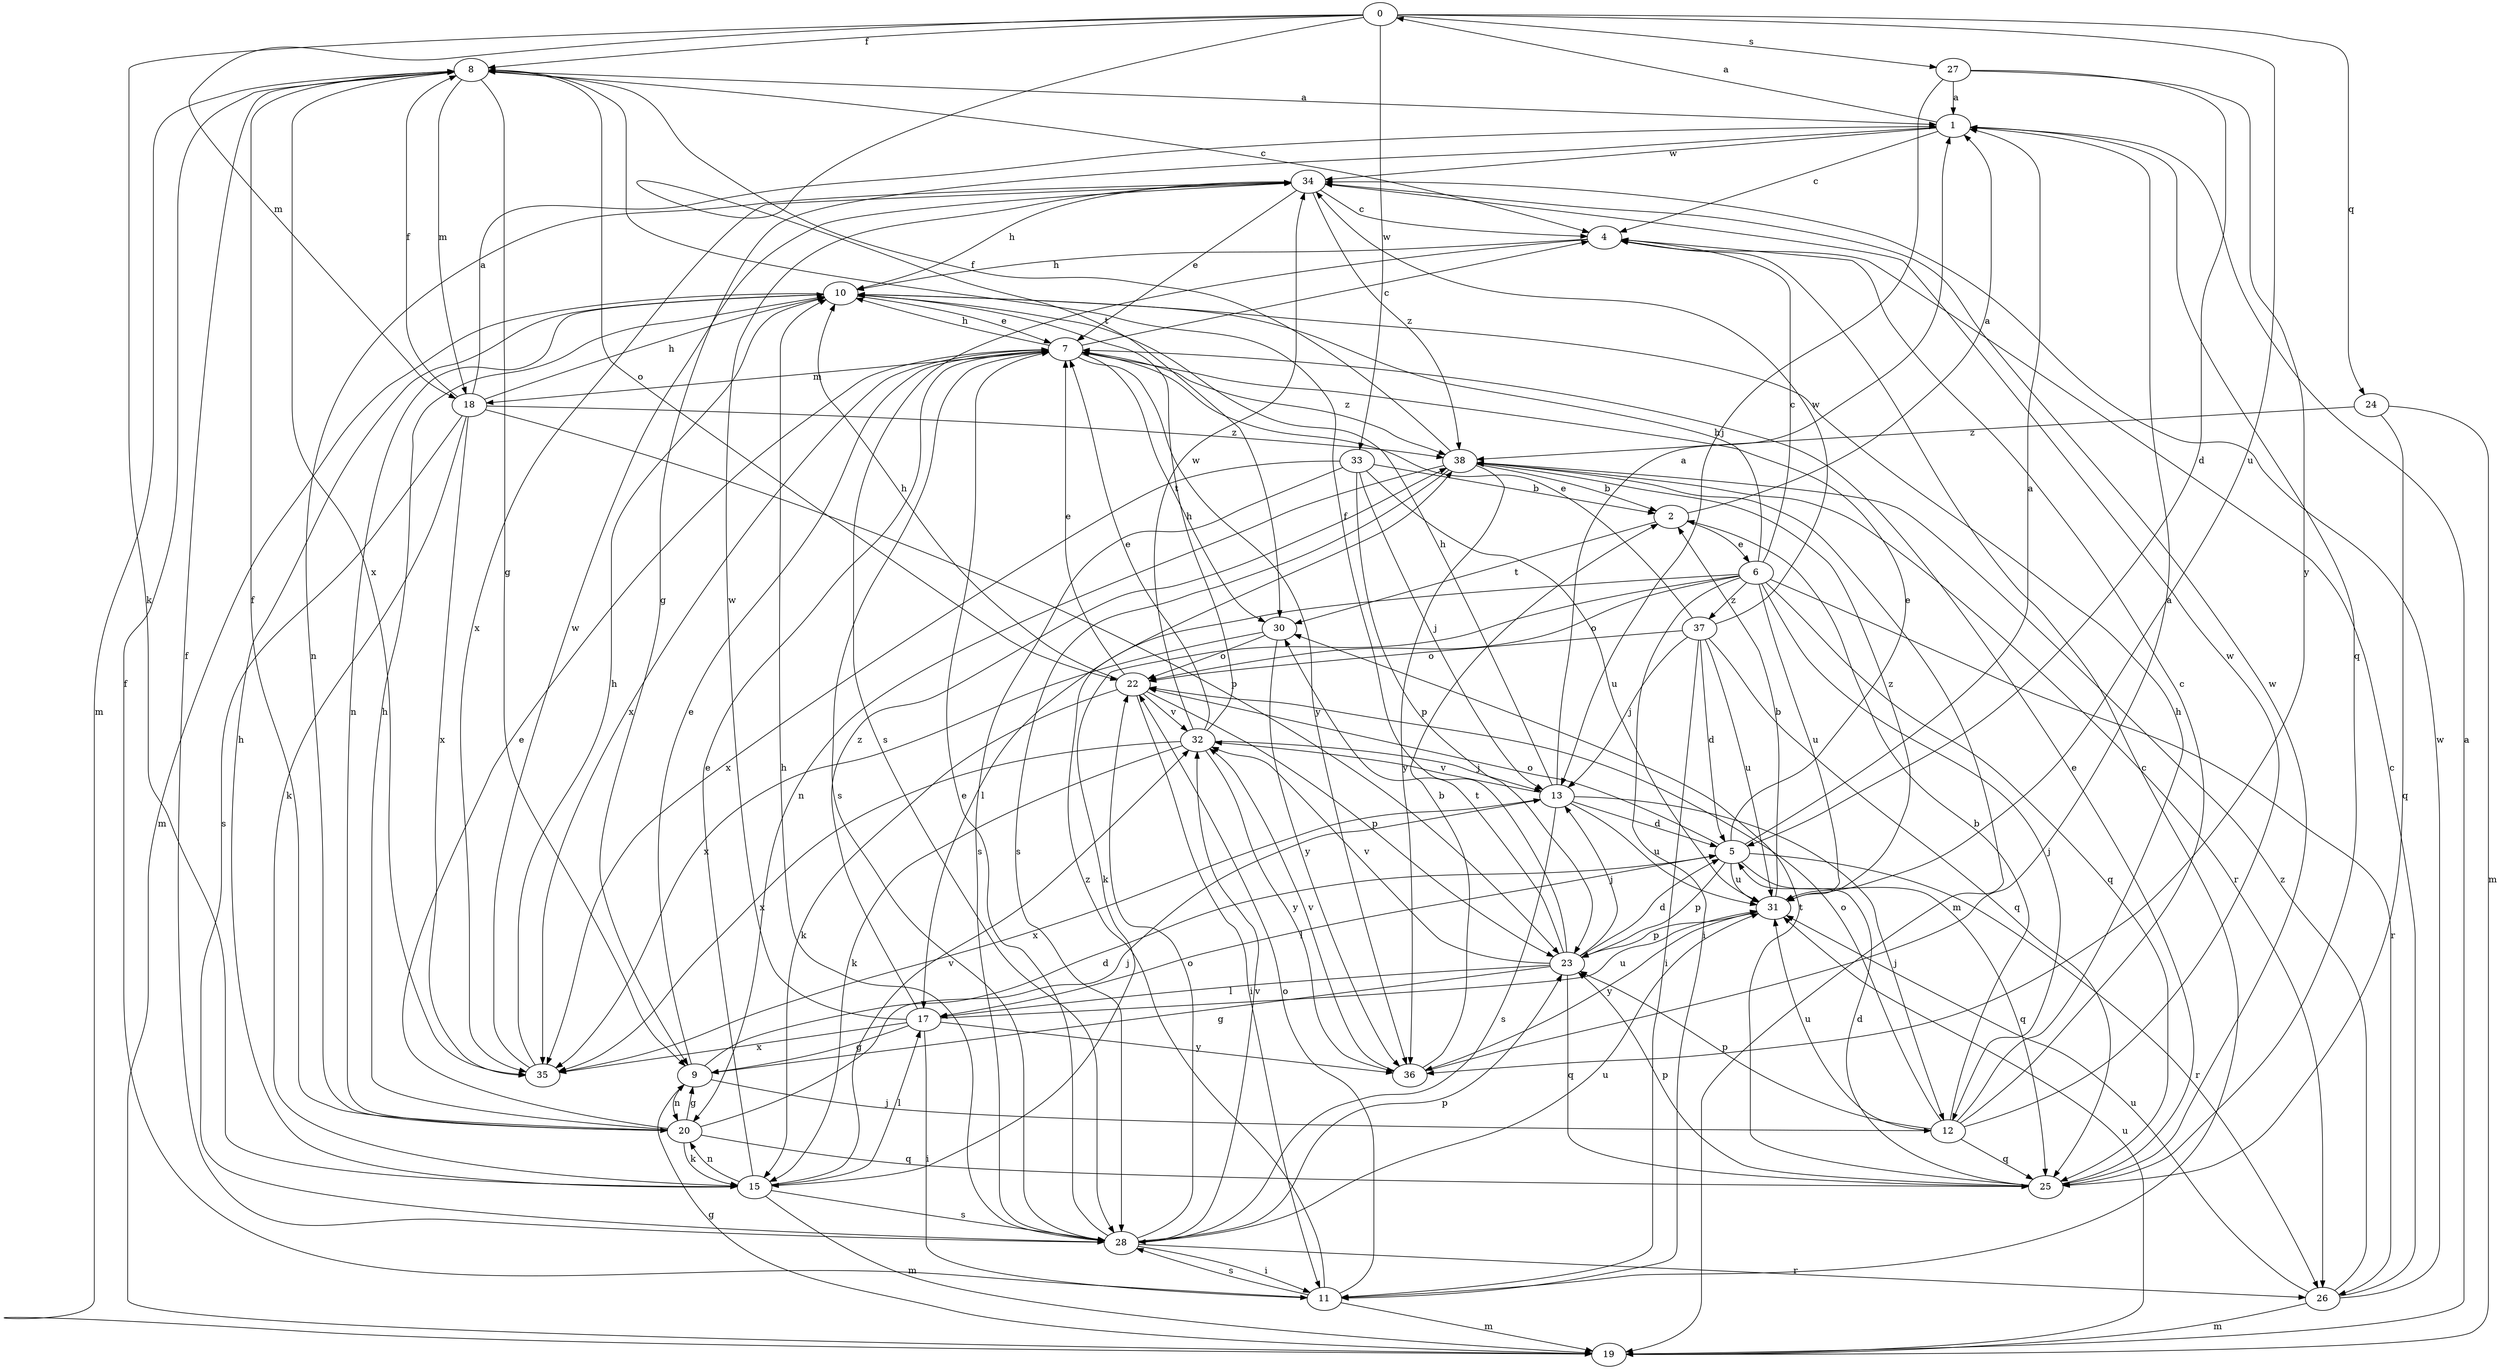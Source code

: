 strict digraph  {
0;
1;
2;
4;
5;
6;
7;
8;
9;
10;
11;
12;
13;
15;
17;
18;
19;
20;
22;
23;
24;
25;
26;
27;
28;
30;
31;
32;
33;
34;
35;
36;
37;
38;
0 -> 8  [label=f];
0 -> 15  [label=k];
0 -> 18  [label=m];
0 -> 24  [label=q];
0 -> 27  [label=s];
0 -> 30  [label=t];
0 -> 31  [label=u];
0 -> 33  [label=w];
1 -> 0  [label=a];
1 -> 4  [label=c];
1 -> 9  [label=g];
1 -> 25  [label=q];
1 -> 34  [label=w];
2 -> 1  [label=a];
2 -> 6  [label=e];
2 -> 30  [label=t];
4 -> 10  [label=h];
4 -> 28  [label=s];
5 -> 1  [label=a];
5 -> 7  [label=e];
5 -> 17  [label=l];
5 -> 22  [label=o];
5 -> 23  [label=p];
5 -> 25  [label=q];
5 -> 26  [label=r];
5 -> 31  [label=u];
6 -> 4  [label=c];
6 -> 10  [label=h];
6 -> 11  [label=i];
6 -> 12  [label=j];
6 -> 15  [label=k];
6 -> 17  [label=l];
6 -> 22  [label=o];
6 -> 25  [label=q];
6 -> 26  [label=r];
6 -> 31  [label=u];
6 -> 37  [label=z];
7 -> 4  [label=c];
7 -> 10  [label=h];
7 -> 18  [label=m];
7 -> 28  [label=s];
7 -> 30  [label=t];
7 -> 35  [label=x];
7 -> 36  [label=y];
7 -> 38  [label=z];
8 -> 1  [label=a];
8 -> 4  [label=c];
8 -> 9  [label=g];
8 -> 18  [label=m];
8 -> 19  [label=m];
8 -> 22  [label=o];
8 -> 35  [label=x];
9 -> 5  [label=d];
9 -> 7  [label=e];
9 -> 12  [label=j];
9 -> 20  [label=n];
10 -> 7  [label=e];
10 -> 19  [label=m];
10 -> 20  [label=n];
11 -> 4  [label=c];
11 -> 8  [label=f];
11 -> 19  [label=m];
11 -> 22  [label=o];
11 -> 28  [label=s];
11 -> 38  [label=z];
12 -> 2  [label=b];
12 -> 4  [label=c];
12 -> 10  [label=h];
12 -> 22  [label=o];
12 -> 23  [label=p];
12 -> 25  [label=q];
12 -> 31  [label=u];
12 -> 34  [label=w];
13 -> 1  [label=a];
13 -> 5  [label=d];
13 -> 10  [label=h];
13 -> 12  [label=j];
13 -> 28  [label=s];
13 -> 31  [label=u];
13 -> 32  [label=v];
13 -> 35  [label=x];
15 -> 7  [label=e];
15 -> 10  [label=h];
15 -> 17  [label=l];
15 -> 19  [label=m];
15 -> 20  [label=n];
15 -> 28  [label=s];
15 -> 32  [label=v];
17 -> 9  [label=g];
17 -> 11  [label=i];
17 -> 31  [label=u];
17 -> 34  [label=w];
17 -> 35  [label=x];
17 -> 36  [label=y];
17 -> 38  [label=z];
18 -> 1  [label=a];
18 -> 8  [label=f];
18 -> 10  [label=h];
18 -> 15  [label=k];
18 -> 23  [label=p];
18 -> 28  [label=s];
18 -> 35  [label=x];
18 -> 38  [label=z];
19 -> 1  [label=a];
19 -> 9  [label=g];
19 -> 31  [label=u];
20 -> 7  [label=e];
20 -> 8  [label=f];
20 -> 9  [label=g];
20 -> 10  [label=h];
20 -> 13  [label=j];
20 -> 15  [label=k];
20 -> 25  [label=q];
22 -> 7  [label=e];
22 -> 10  [label=h];
22 -> 11  [label=i];
22 -> 15  [label=k];
22 -> 23  [label=p];
22 -> 32  [label=v];
23 -> 5  [label=d];
23 -> 8  [label=f];
23 -> 9  [label=g];
23 -> 13  [label=j];
23 -> 17  [label=l];
23 -> 25  [label=q];
23 -> 30  [label=t];
23 -> 32  [label=v];
24 -> 19  [label=m];
24 -> 25  [label=q];
24 -> 38  [label=z];
25 -> 5  [label=d];
25 -> 7  [label=e];
25 -> 23  [label=p];
25 -> 30  [label=t];
25 -> 34  [label=w];
26 -> 4  [label=c];
26 -> 19  [label=m];
26 -> 31  [label=u];
26 -> 34  [label=w];
26 -> 38  [label=z];
27 -> 1  [label=a];
27 -> 5  [label=d];
27 -> 13  [label=j];
27 -> 36  [label=y];
28 -> 7  [label=e];
28 -> 8  [label=f];
28 -> 10  [label=h];
28 -> 11  [label=i];
28 -> 22  [label=o];
28 -> 23  [label=p];
28 -> 26  [label=r];
28 -> 31  [label=u];
28 -> 32  [label=v];
30 -> 22  [label=o];
30 -> 35  [label=x];
30 -> 36  [label=y];
31 -> 2  [label=b];
31 -> 23  [label=p];
31 -> 36  [label=y];
31 -> 38  [label=z];
32 -> 7  [label=e];
32 -> 10  [label=h];
32 -> 13  [label=j];
32 -> 15  [label=k];
32 -> 34  [label=w];
32 -> 35  [label=x];
32 -> 36  [label=y];
33 -> 2  [label=b];
33 -> 13  [label=j];
33 -> 23  [label=p];
33 -> 28  [label=s];
33 -> 31  [label=u];
33 -> 35  [label=x];
34 -> 4  [label=c];
34 -> 7  [label=e];
34 -> 10  [label=h];
34 -> 20  [label=n];
34 -> 35  [label=x];
34 -> 38  [label=z];
35 -> 10  [label=h];
35 -> 34  [label=w];
36 -> 1  [label=a];
36 -> 2  [label=b];
36 -> 32  [label=v];
37 -> 5  [label=d];
37 -> 7  [label=e];
37 -> 11  [label=i];
37 -> 13  [label=j];
37 -> 22  [label=o];
37 -> 25  [label=q];
37 -> 31  [label=u];
37 -> 34  [label=w];
38 -> 2  [label=b];
38 -> 8  [label=f];
38 -> 19  [label=m];
38 -> 20  [label=n];
38 -> 26  [label=r];
38 -> 28  [label=s];
38 -> 36  [label=y];
}
